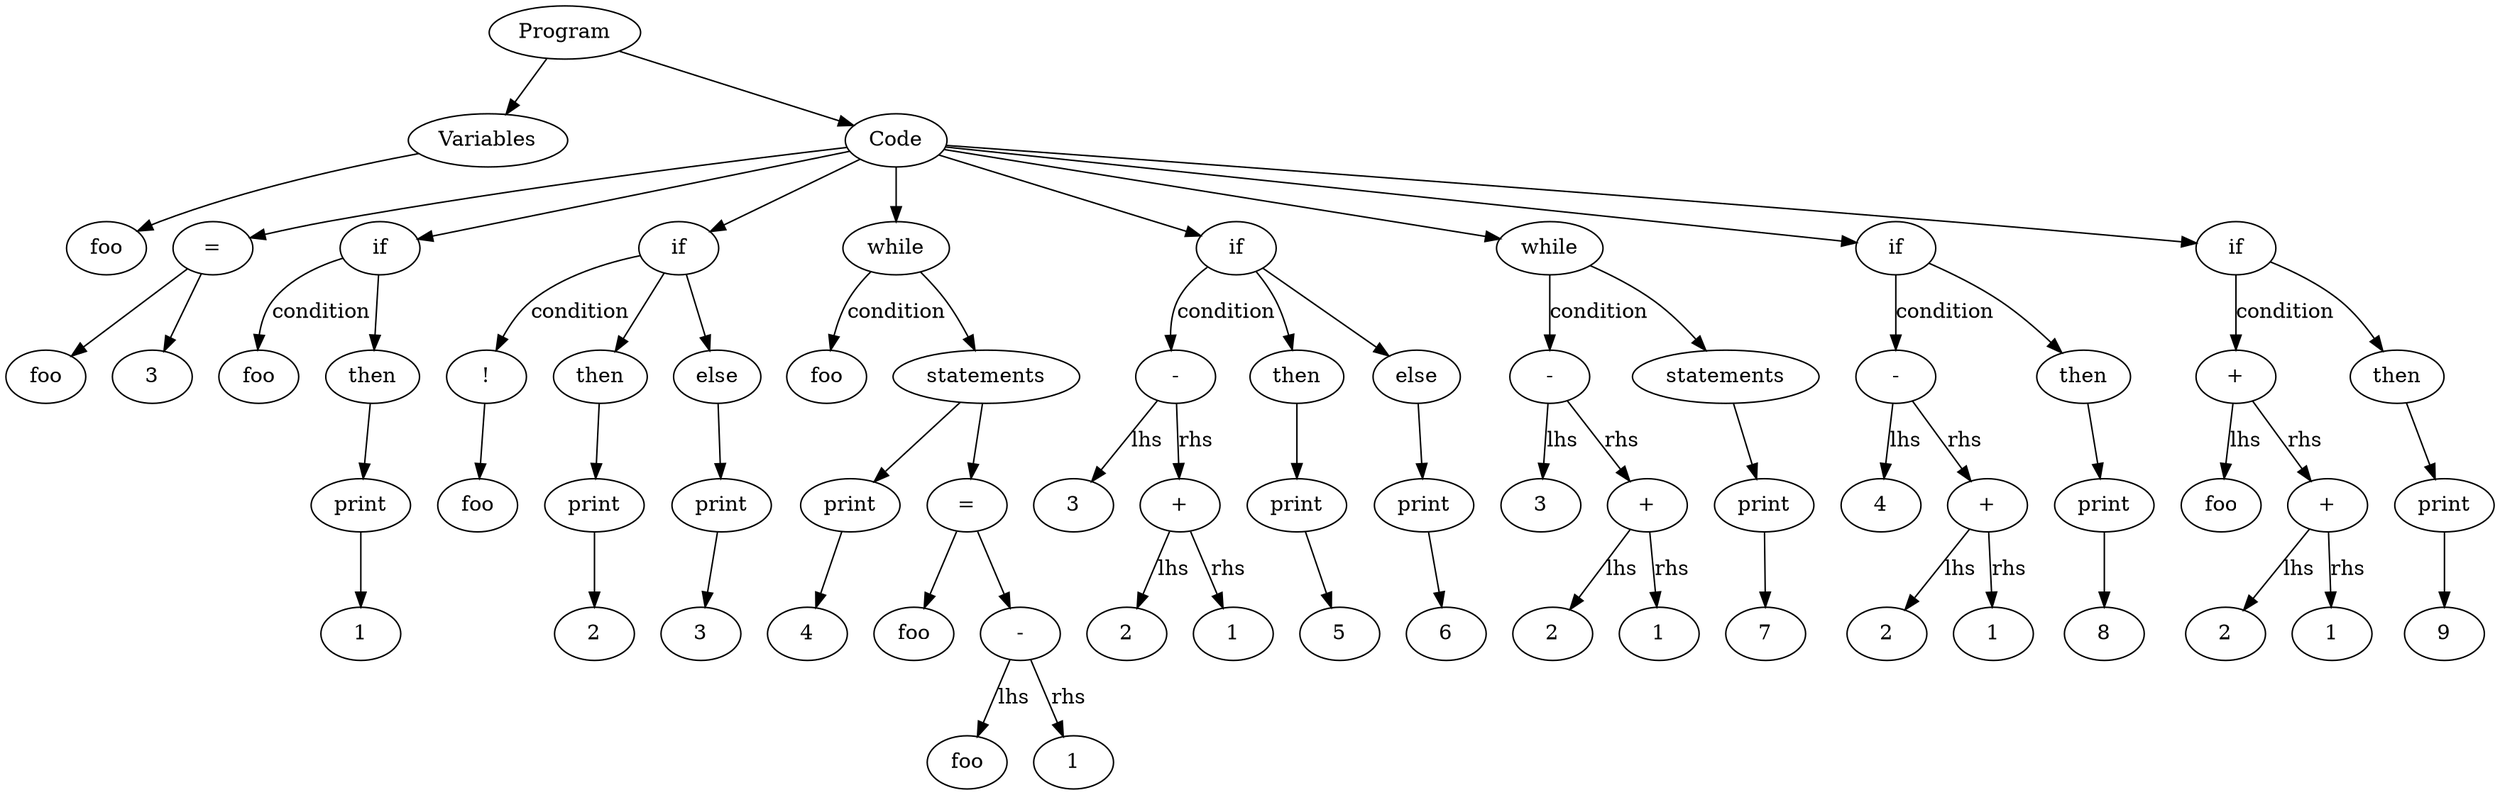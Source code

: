 digraph G {
node_label_0 [label="Program"];
node_label_1 [label="Variables"];
node_label_0 -> node_label_1 [label=""];
node_label_2 [label="foo"];
node_label_1 -> node_label_2 [label=""];
node_label_3 [label="Code"];
node_label_0 -> node_label_3 [label=""];
node_label_4 [label="="];
node_label_5 [label="foo"];
node_label_4 -> node_label_5 [label=""];
node_label_6 [label="3"];
node_label_4 -> node_label_6 [label=""];
node_label_3 -> node_label_4 [label=""];
node_label_7 [label="if"];
node_label_8 [label="foo"];
node_label_7 -> node_label_8 [label="condition"];
node_label_9 [label="then"];
node_label_7 -> node_label_9 [label=""];
node_label_10 [label="print"];
node_label_11 [label="1"];
node_label_10 -> node_label_11 [label=""];
node_label_9 -> node_label_10 [label=""];
node_label_3 -> node_label_7 [label=""];
node_label_12 [label="if"];
node_label_13 [label="!"];
node_label_14 [label="foo"];
node_label_13 -> node_label_14 [label=""];
node_label_12 -> node_label_13 [label="condition"];
node_label_15 [label="then"];
node_label_12 -> node_label_15 [label=""];
node_label_16 [label="print"];
node_label_17 [label="2"];
node_label_16 -> node_label_17 [label=""];
node_label_15 -> node_label_16 [label=""];
node_label_18 [label="else"];
node_label_12 -> node_label_18 [label=""];
node_label_19 [label="print"];
node_label_20 [label="3"];
node_label_19 -> node_label_20 [label=""];
node_label_18 -> node_label_19 [label=""];
node_label_3 -> node_label_12 [label=""];
node_label_21 [label="while"];
node_label_22 [label="foo"];
node_label_21 -> node_label_22 [label="condition"];
node_label_23 [label="statements"];
node_label_21 -> node_label_23 [label=""];
node_label_24 [label="print"];
node_label_25 [label="4"];
node_label_24 -> node_label_25 [label=""];
node_label_23 -> node_label_24 [label=""];
node_label_26 [label="="];
node_label_27 [label="foo"];
node_label_26 -> node_label_27 [label=""];
node_label_28 [label="-"];
node_label_29 [label="foo"];
node_label_28 -> node_label_29 [label="lhs"];
node_label_30 [label="1"];
node_label_28 -> node_label_30 [label="rhs"];
node_label_26 -> node_label_28 [label=""];
node_label_23 -> node_label_26 [label=""];
node_label_3 -> node_label_21 [label=""];
node_label_31 [label="if"];
node_label_32 [label="-"];
node_label_33 [label="3"];
node_label_32 -> node_label_33 [label="lhs"];
node_label_34 [label="+"];
node_label_35 [label="2"];
node_label_34 -> node_label_35 [label="lhs"];
node_label_36 [label="1"];
node_label_34 -> node_label_36 [label="rhs"];
node_label_32 -> node_label_34 [label="rhs"];
node_label_31 -> node_label_32 [label="condition"];
node_label_37 [label="then"];
node_label_31 -> node_label_37 [label=""];
node_label_38 [label="print"];
node_label_39 [label="5"];
node_label_38 -> node_label_39 [label=""];
node_label_37 -> node_label_38 [label=""];
node_label_40 [label="else"];
node_label_31 -> node_label_40 [label=""];
node_label_41 [label="print"];
node_label_42 [label="6"];
node_label_41 -> node_label_42 [label=""];
node_label_40 -> node_label_41 [label=""];
node_label_3 -> node_label_31 [label=""];
node_label_43 [label="while"];
node_label_44 [label="-"];
node_label_45 [label="3"];
node_label_44 -> node_label_45 [label="lhs"];
node_label_46 [label="+"];
node_label_47 [label="2"];
node_label_46 -> node_label_47 [label="lhs"];
node_label_48 [label="1"];
node_label_46 -> node_label_48 [label="rhs"];
node_label_44 -> node_label_46 [label="rhs"];
node_label_43 -> node_label_44 [label="condition"];
node_label_49 [label="statements"];
node_label_43 -> node_label_49 [label=""];
node_label_50 [label="print"];
node_label_51 [label="7"];
node_label_50 -> node_label_51 [label=""];
node_label_49 -> node_label_50 [label=""];
node_label_3 -> node_label_43 [label=""];
node_label_52 [label="if"];
node_label_53 [label="-"];
node_label_54 [label="4"];
node_label_53 -> node_label_54 [label="lhs"];
node_label_55 [label="+"];
node_label_56 [label="2"];
node_label_55 -> node_label_56 [label="lhs"];
node_label_57 [label="1"];
node_label_55 -> node_label_57 [label="rhs"];
node_label_53 -> node_label_55 [label="rhs"];
node_label_52 -> node_label_53 [label="condition"];
node_label_58 [label="then"];
node_label_52 -> node_label_58 [label=""];
node_label_59 [label="print"];
node_label_60 [label="8"];
node_label_59 -> node_label_60 [label=""];
node_label_58 -> node_label_59 [label=""];
node_label_3 -> node_label_52 [label=""];
node_label_61 [label="if"];
node_label_62 [label="+"];
node_label_63 [label="foo"];
node_label_62 -> node_label_63 [label="lhs"];
node_label_64 [label="+"];
node_label_65 [label="2"];
node_label_64 -> node_label_65 [label="lhs"];
node_label_66 [label="1"];
node_label_64 -> node_label_66 [label="rhs"];
node_label_62 -> node_label_64 [label="rhs"];
node_label_61 -> node_label_62 [label="condition"];
node_label_67 [label="then"];
node_label_61 -> node_label_67 [label=""];
node_label_68 [label="print"];
node_label_69 [label="9"];
node_label_68 -> node_label_69 [label=""];
node_label_67 -> node_label_68 [label=""];
node_label_3 -> node_label_61 [label=""];
}
